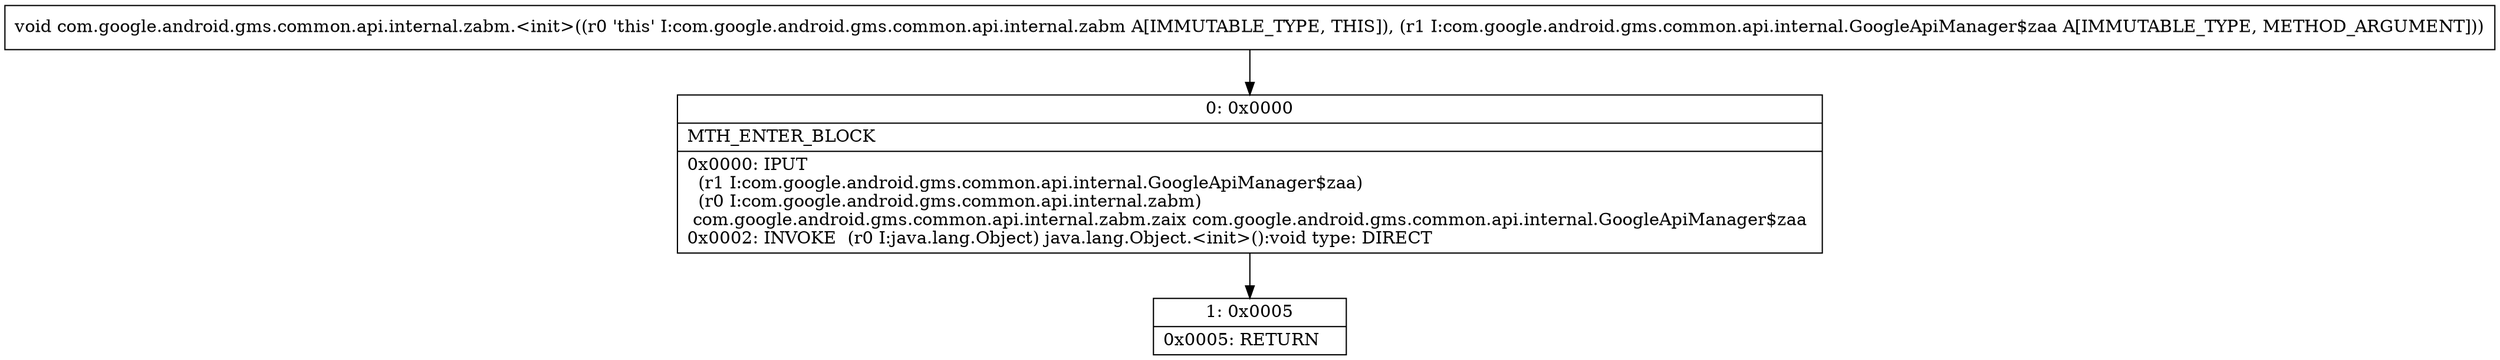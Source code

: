 digraph "CFG forcom.google.android.gms.common.api.internal.zabm.\<init\>(Lcom\/google\/android\/gms\/common\/api\/internal\/GoogleApiManager$zaa;)V" {
Node_0 [shape=record,label="{0\:\ 0x0000|MTH_ENTER_BLOCK\l|0x0000: IPUT  \l  (r1 I:com.google.android.gms.common.api.internal.GoogleApiManager$zaa)\l  (r0 I:com.google.android.gms.common.api.internal.zabm)\l com.google.android.gms.common.api.internal.zabm.zaix com.google.android.gms.common.api.internal.GoogleApiManager$zaa \l0x0002: INVOKE  (r0 I:java.lang.Object) java.lang.Object.\<init\>():void type: DIRECT \l}"];
Node_1 [shape=record,label="{1\:\ 0x0005|0x0005: RETURN   \l}"];
MethodNode[shape=record,label="{void com.google.android.gms.common.api.internal.zabm.\<init\>((r0 'this' I:com.google.android.gms.common.api.internal.zabm A[IMMUTABLE_TYPE, THIS]), (r1 I:com.google.android.gms.common.api.internal.GoogleApiManager$zaa A[IMMUTABLE_TYPE, METHOD_ARGUMENT])) }"];
MethodNode -> Node_0;
Node_0 -> Node_1;
}

